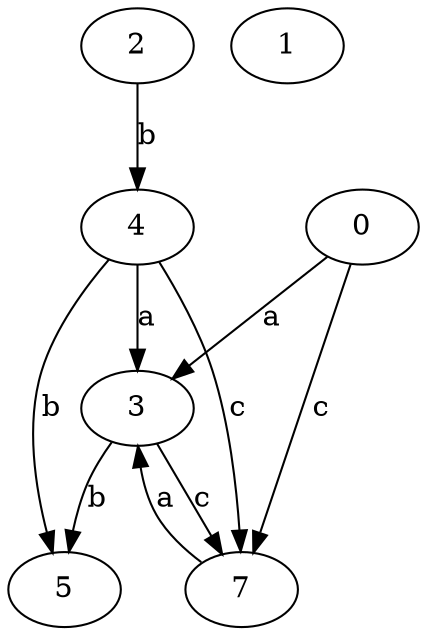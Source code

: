 strict digraph  {
2;
3;
4;
5;
0;
1;
7;
2 -> 4  [label=b];
3 -> 5  [label=b];
3 -> 7  [label=c];
4 -> 3  [label=a];
4 -> 5  [label=b];
4 -> 7  [label=c];
0 -> 3  [label=a];
0 -> 7  [label=c];
7 -> 3  [label=a];
}
